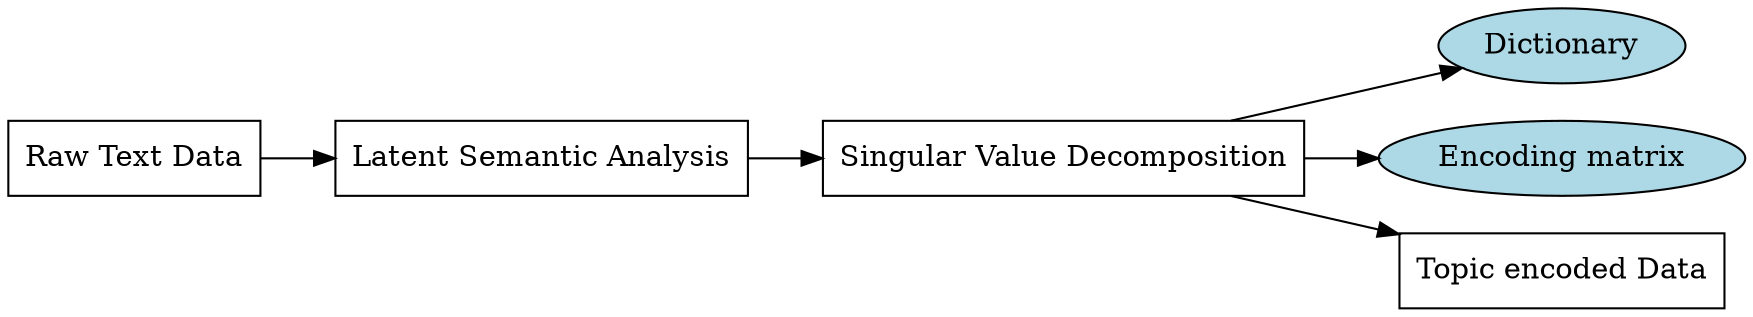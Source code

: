 // Latent Semantic Analysis or indexing
digraph {
	rankdir=LR
	A [label="Raw Text Data" shape=box]
	B [label="Latent Semantic Analysis" shape=box]
	L [label="Singular Value Decomposition" shape=box]
	F [label=Dictionary fillcolor=lightblue style=filled]
	Z [label="Encoding matrix" fillcolor=lightblue style=filled]
	C [label="Topic encoded Data" shape=box]
	A -> B
	B -> L
	L -> F
	L -> C
	L -> Z
}
